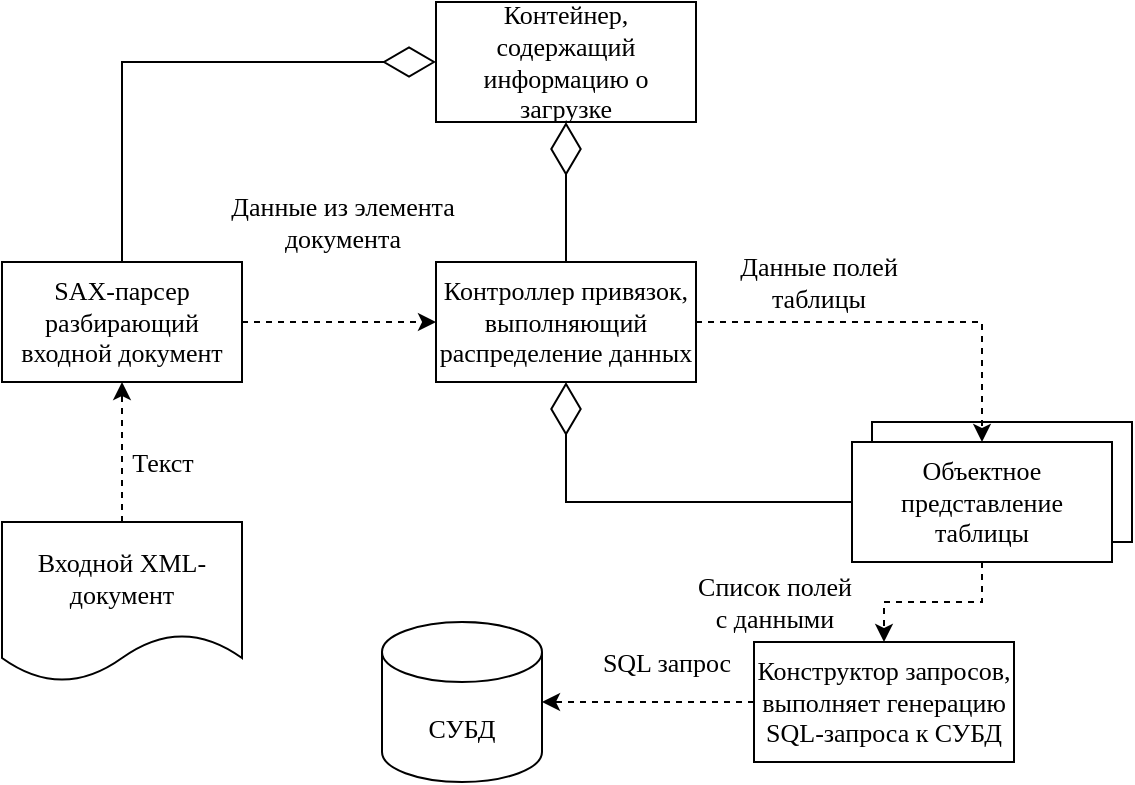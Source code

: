 <mxfile version="20.8.16" type="device"><diagram name="Страница 1" id="V_UR5xUpzy9XJWt0xwRb"><mxGraphModel dx="1235" dy="740" grid="1" gridSize="10" guides="1" tooltips="1" connect="1" arrows="1" fold="1" page="1" pageScale="1" pageWidth="583" pageHeight="413" math="0" shadow="0"><root><mxCell id="0"/><mxCell id="1" parent="0"/><mxCell id="wcLAAkwX1J9xTMdVOpW_-1" value="Входной XML-документ" style="shape=document;whiteSpace=wrap;html=1;boundedLbl=1;fontSize=13;fontFamily=Times New Roman;" vertex="1" parent="1"><mxGeometry x="10" y="270" width="120" height="80" as="geometry"/></mxCell><mxCell id="wcLAAkwX1J9xTMdVOpW_-2" value="SAX-парсер разбирающий входной документ" style="rounded=0;whiteSpace=wrap;html=1;fontSize=13;fontFamily=Times New Roman;" vertex="1" parent="1"><mxGeometry x="10" y="140" width="120" height="60" as="geometry"/></mxCell><mxCell id="wcLAAkwX1J9xTMdVOpW_-3" value="Контейнер, содержащий информацию о загрузке" style="rounded=0;whiteSpace=wrap;html=1;fontSize=13;fontFamily=Times New Roman;" vertex="1" parent="1"><mxGeometry x="227" y="10" width="130" height="60" as="geometry"/></mxCell><mxCell id="wcLAAkwX1J9xTMdVOpW_-4" value="Контроллер привязок, выполняющий распределение данных" style="rounded=0;whiteSpace=wrap;html=1;fontSize=13;fontFamily=Times New Roman;" vertex="1" parent="1"><mxGeometry x="227" y="140" width="130" height="60" as="geometry"/></mxCell><mxCell id="wcLAAkwX1J9xTMdVOpW_-5" value="" style="rounded=0;whiteSpace=wrap;html=1;fontSize=13;fontFamily=Times New Roman;" vertex="1" parent="1"><mxGeometry x="445" y="220" width="130" height="60" as="geometry"/></mxCell><mxCell id="wcLAAkwX1J9xTMdVOpW_-16" style="edgeStyle=orthogonalEdgeStyle;rounded=0;orthogonalLoop=1;jettySize=auto;html=1;exitX=0.5;exitY=1;exitDx=0;exitDy=0;entryX=0.5;entryY=0;entryDx=0;entryDy=0;dashed=1;fontSize=13;fontFamily=Times New Roman;" edge="1" parent="1" source="wcLAAkwX1J9xTMdVOpW_-6" target="wcLAAkwX1J9xTMdVOpW_-7"><mxGeometry relative="1" as="geometry"><mxPoint x="400" y="330" as="targetPoint"/></mxGeometry></mxCell><mxCell id="wcLAAkwX1J9xTMdVOpW_-17" value="Список полей &lt;br style=&quot;font-size: 13px;&quot;&gt;с данными" style="edgeLabel;html=1;align=center;verticalAlign=middle;resizable=0;points=[];fontSize=13;fontFamily=Times New Roman;" vertex="1" connectable="0" parent="wcLAAkwX1J9xTMdVOpW_-16"><mxGeometry x="-0.402" y="-1" relative="1" as="geometry"><mxPoint x="-98" y="1" as="offset"/></mxGeometry></mxCell><mxCell id="wcLAAkwX1J9xTMdVOpW_-6" value="Объектное представление таблицы" style="rounded=0;whiteSpace=wrap;html=1;fontSize=13;fontFamily=Times New Roman;" vertex="1" parent="1"><mxGeometry x="435" y="230" width="130" height="60" as="geometry"/></mxCell><mxCell id="wcLAAkwX1J9xTMdVOpW_-7" value="Конструктор запросов, выполняет генерацию SQL-запроса к СУБД" style="rounded=0;whiteSpace=wrap;html=1;fontSize=13;fontFamily=Times New Roman;" vertex="1" parent="1"><mxGeometry x="386" y="330" width="130" height="60" as="geometry"/></mxCell><mxCell id="wcLAAkwX1J9xTMdVOpW_-8" value="СУБД" style="shape=cylinder3;whiteSpace=wrap;html=1;boundedLbl=1;backgroundOutline=1;size=15;fontSize=13;fontFamily=Times New Roman;" vertex="1" parent="1"><mxGeometry x="200" y="320" width="80" height="80" as="geometry"/></mxCell><mxCell id="wcLAAkwX1J9xTMdVOpW_-9" value="" style="endArrow=classic;html=1;rounded=0;exitX=0.5;exitY=0;exitDx=0;exitDy=0;entryX=0.5;entryY=1;entryDx=0;entryDy=0;dashed=1;fontSize=13;fontFamily=Times New Roman;" edge="1" parent="1" source="wcLAAkwX1J9xTMdVOpW_-1" target="wcLAAkwX1J9xTMdVOpW_-2"><mxGeometry width="50" height="50" relative="1" as="geometry"><mxPoint x="220" y="250" as="sourcePoint"/><mxPoint x="270" y="200" as="targetPoint"/></mxGeometry></mxCell><mxCell id="wcLAAkwX1J9xTMdVOpW_-10" value="Текст" style="edgeLabel;html=1;align=center;verticalAlign=middle;resizable=0;points=[];fontSize=13;fontFamily=Times New Roman;" vertex="1" connectable="0" parent="wcLAAkwX1J9xTMdVOpW_-9"><mxGeometry x="0.429" y="-1" relative="1" as="geometry"><mxPoint x="19" y="20" as="offset"/></mxGeometry></mxCell><mxCell id="wcLAAkwX1J9xTMdVOpW_-11" value="" style="endArrow=classic;html=1;rounded=0;exitX=1;exitY=0.5;exitDx=0;exitDy=0;entryX=0;entryY=0.5;entryDx=0;entryDy=0;dashed=1;fontSize=13;fontFamily=Times New Roman;" edge="1" parent="1" source="wcLAAkwX1J9xTMdVOpW_-2" target="wcLAAkwX1J9xTMdVOpW_-4"><mxGeometry width="50" height="50" relative="1" as="geometry"><mxPoint x="310" y="250" as="sourcePoint"/><mxPoint x="360" y="200" as="targetPoint"/></mxGeometry></mxCell><mxCell id="wcLAAkwX1J9xTMdVOpW_-12" value="Данные из элемента &lt;br style=&quot;font-size: 13px;&quot;&gt;документа" style="edgeLabel;html=1;align=center;verticalAlign=middle;resizable=0;points=[];fontSize=13;fontFamily=Times New Roman;" vertex="1" connectable="0" parent="wcLAAkwX1J9xTMdVOpW_-11"><mxGeometry x="0.259" y="-1" relative="1" as="geometry"><mxPoint x="-11" y="-51" as="offset"/></mxGeometry></mxCell><mxCell id="wcLAAkwX1J9xTMdVOpW_-13" value="" style="endArrow=classic;html=1;rounded=0;exitX=1;exitY=0.5;exitDx=0;exitDy=0;entryX=0.5;entryY=0;entryDx=0;entryDy=0;dashed=1;fontSize=13;fontFamily=Times New Roman;" edge="1" parent="1" source="wcLAAkwX1J9xTMdVOpW_-4" target="wcLAAkwX1J9xTMdVOpW_-6"><mxGeometry width="50" height="50" relative="1" as="geometry"><mxPoint x="530" y="240" as="sourcePoint"/><mxPoint x="580" y="190" as="targetPoint"/><Array as="points"><mxPoint x="500" y="170"/></Array></mxGeometry></mxCell><mxCell id="wcLAAkwX1J9xTMdVOpW_-15" value="Данные полей &lt;br style=&quot;font-size: 13px;&quot;&gt;таблицы" style="edgeLabel;html=1;align=center;verticalAlign=middle;resizable=0;points=[];fontSize=13;fontFamily=Times New Roman;" vertex="1" connectable="0" parent="wcLAAkwX1J9xTMdVOpW_-13"><mxGeometry x="-0.466" y="-1" relative="1" as="geometry"><mxPoint x="7" y="-21" as="offset"/></mxGeometry></mxCell><mxCell id="wcLAAkwX1J9xTMdVOpW_-18" value="" style="endArrow=classic;html=1;rounded=0;exitX=0;exitY=0.5;exitDx=0;exitDy=0;entryX=1;entryY=0.5;entryDx=0;entryDy=0;entryPerimeter=0;dashed=1;fontSize=13;fontFamily=Times New Roman;" edge="1" parent="1" source="wcLAAkwX1J9xTMdVOpW_-7" target="wcLAAkwX1J9xTMdVOpW_-8"><mxGeometry width="50" height="50" relative="1" as="geometry"><mxPoint x="330" y="230" as="sourcePoint"/><mxPoint x="380" y="180" as="targetPoint"/></mxGeometry></mxCell><mxCell id="wcLAAkwX1J9xTMdVOpW_-19" value="SQL запрос" style="edgeLabel;html=1;align=center;verticalAlign=middle;resizable=0;points=[];fontSize=13;fontFamily=Times New Roman;" vertex="1" connectable="0" parent="wcLAAkwX1J9xTMdVOpW_-18"><mxGeometry x="-0.422" y="4" relative="1" as="geometry"><mxPoint x="-14" y="-24" as="offset"/></mxGeometry></mxCell><mxCell id="wcLAAkwX1J9xTMdVOpW_-20" value="" style="endArrow=diamondThin;endFill=0;endSize=24;html=1;rounded=0;entryX=0;entryY=0.5;entryDx=0;entryDy=0;exitX=0.5;exitY=0;exitDx=0;exitDy=0;fontSize=13;fontFamily=Times New Roman;" edge="1" parent="1" source="wcLAAkwX1J9xTMdVOpW_-2" target="wcLAAkwX1J9xTMdVOpW_-3"><mxGeometry width="160" relative="1" as="geometry"><mxPoint x="210" y="210" as="sourcePoint"/><mxPoint x="370" y="210" as="targetPoint"/><Array as="points"><mxPoint x="70" y="40"/></Array></mxGeometry></mxCell><mxCell id="wcLAAkwX1J9xTMdVOpW_-21" value="" style="endArrow=diamondThin;endFill=0;endSize=24;html=1;rounded=0;entryX=0.5;entryY=1;entryDx=0;entryDy=0;exitX=0.5;exitY=0;exitDx=0;exitDy=0;fontSize=13;fontFamily=Times New Roman;" edge="1" parent="1" source="wcLAAkwX1J9xTMdVOpW_-4" target="wcLAAkwX1J9xTMdVOpW_-3"><mxGeometry width="160" relative="1" as="geometry"><mxPoint x="290" y="210" as="sourcePoint"/><mxPoint x="450" y="210" as="targetPoint"/></mxGeometry></mxCell><mxCell id="wcLAAkwX1J9xTMdVOpW_-22" value="" style="endArrow=diamondThin;endFill=0;endSize=24;html=1;rounded=0;exitX=0;exitY=0.5;exitDx=0;exitDy=0;entryX=0.5;entryY=1;entryDx=0;entryDy=0;fontSize=13;fontFamily=Times New Roman;" edge="1" parent="1" source="wcLAAkwX1J9xTMdVOpW_-6" target="wcLAAkwX1J9xTMdVOpW_-4"><mxGeometry width="160" relative="1" as="geometry"><mxPoint x="400" y="210" as="sourcePoint"/><mxPoint x="560" y="210" as="targetPoint"/><Array as="points"><mxPoint x="292" y="260"/></Array></mxGeometry></mxCell></root></mxGraphModel></diagram></mxfile>